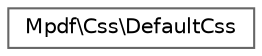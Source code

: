 digraph "Graphical Class Hierarchy"
{
 // LATEX_PDF_SIZE
  bgcolor="transparent";
  edge [fontname=Helvetica,fontsize=10,labelfontname=Helvetica,labelfontsize=10];
  node [fontname=Helvetica,fontsize=10,shape=box,height=0.2,width=0.4];
  rankdir="LR";
  Node0 [id="Node000000",label="Mpdf\\Css\\DefaultCss",height=0.2,width=0.4,color="grey40", fillcolor="white", style="filled",URL="$classMpdf_1_1Css_1_1DefaultCss.html",tooltip=" "];
}
